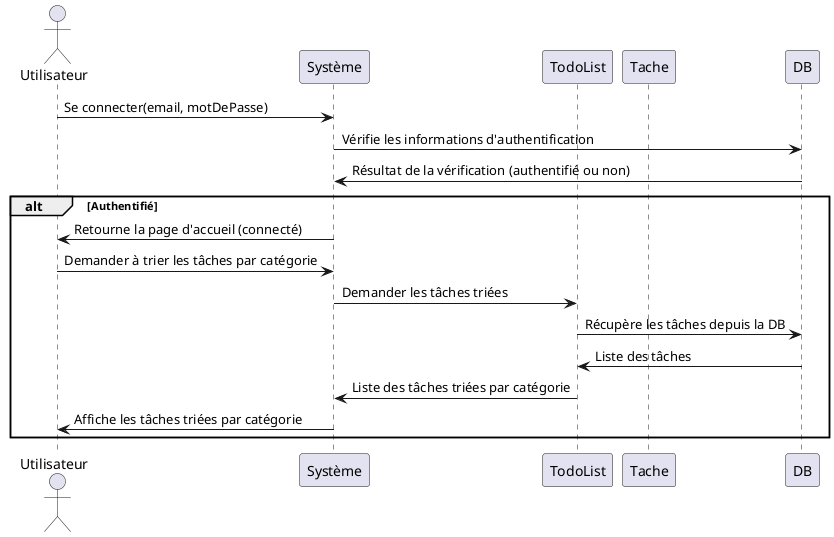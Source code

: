 @startuml
actor Utilisateur
participant "Système" as System
participant TodoList
participant Tache
participant DB

Utilisateur -> System : Se connecter(email, motDePasse)
System -> DB : Vérifie les informations d'authentification
DB -> System : Résultat de la vérification (authentifié ou non)
alt Authentifié
    System -> Utilisateur : Retourne la page d'accueil (connecté)
    Utilisateur -> System : Demander à trier les tâches par catégorie
    System -> TodoList : Demander les tâches triées
    TodoList -> DB : Récupère les tâches depuis la DB
    DB -> TodoList : Liste des tâches
    TodoList -> System : Liste des tâches triées par catégorie
    System -> Utilisateur : Affiche les tâches triées par catégorie
end
@enduml
